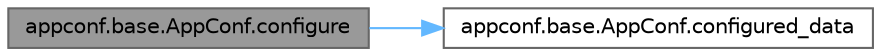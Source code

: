 digraph "appconf.base.AppConf.configure"
{
 // LATEX_PDF_SIZE
  bgcolor="transparent";
  edge [fontname=Helvetica,fontsize=10,labelfontname=Helvetica,labelfontsize=10];
  node [fontname=Helvetica,fontsize=10,shape=box,height=0.2,width=0.4];
  rankdir="LR";
  Node1 [id="Node000001",label="appconf.base.AppConf.configure",height=0.2,width=0.4,color="gray40", fillcolor="grey60", style="filled", fontcolor="black",tooltip=" "];
  Node1 -> Node2 [id="edge1_Node000001_Node000002",color="steelblue1",style="solid",tooltip=" "];
  Node2 [id="Node000002",label="appconf.base.AppConf.configured_data",height=0.2,width=0.4,color="grey40", fillcolor="white", style="filled",URL="$classappconf_1_1base_1_1_app_conf.html#a0e935b415f0dbe61b2ccdb4706448a86",tooltip=" "];
}
